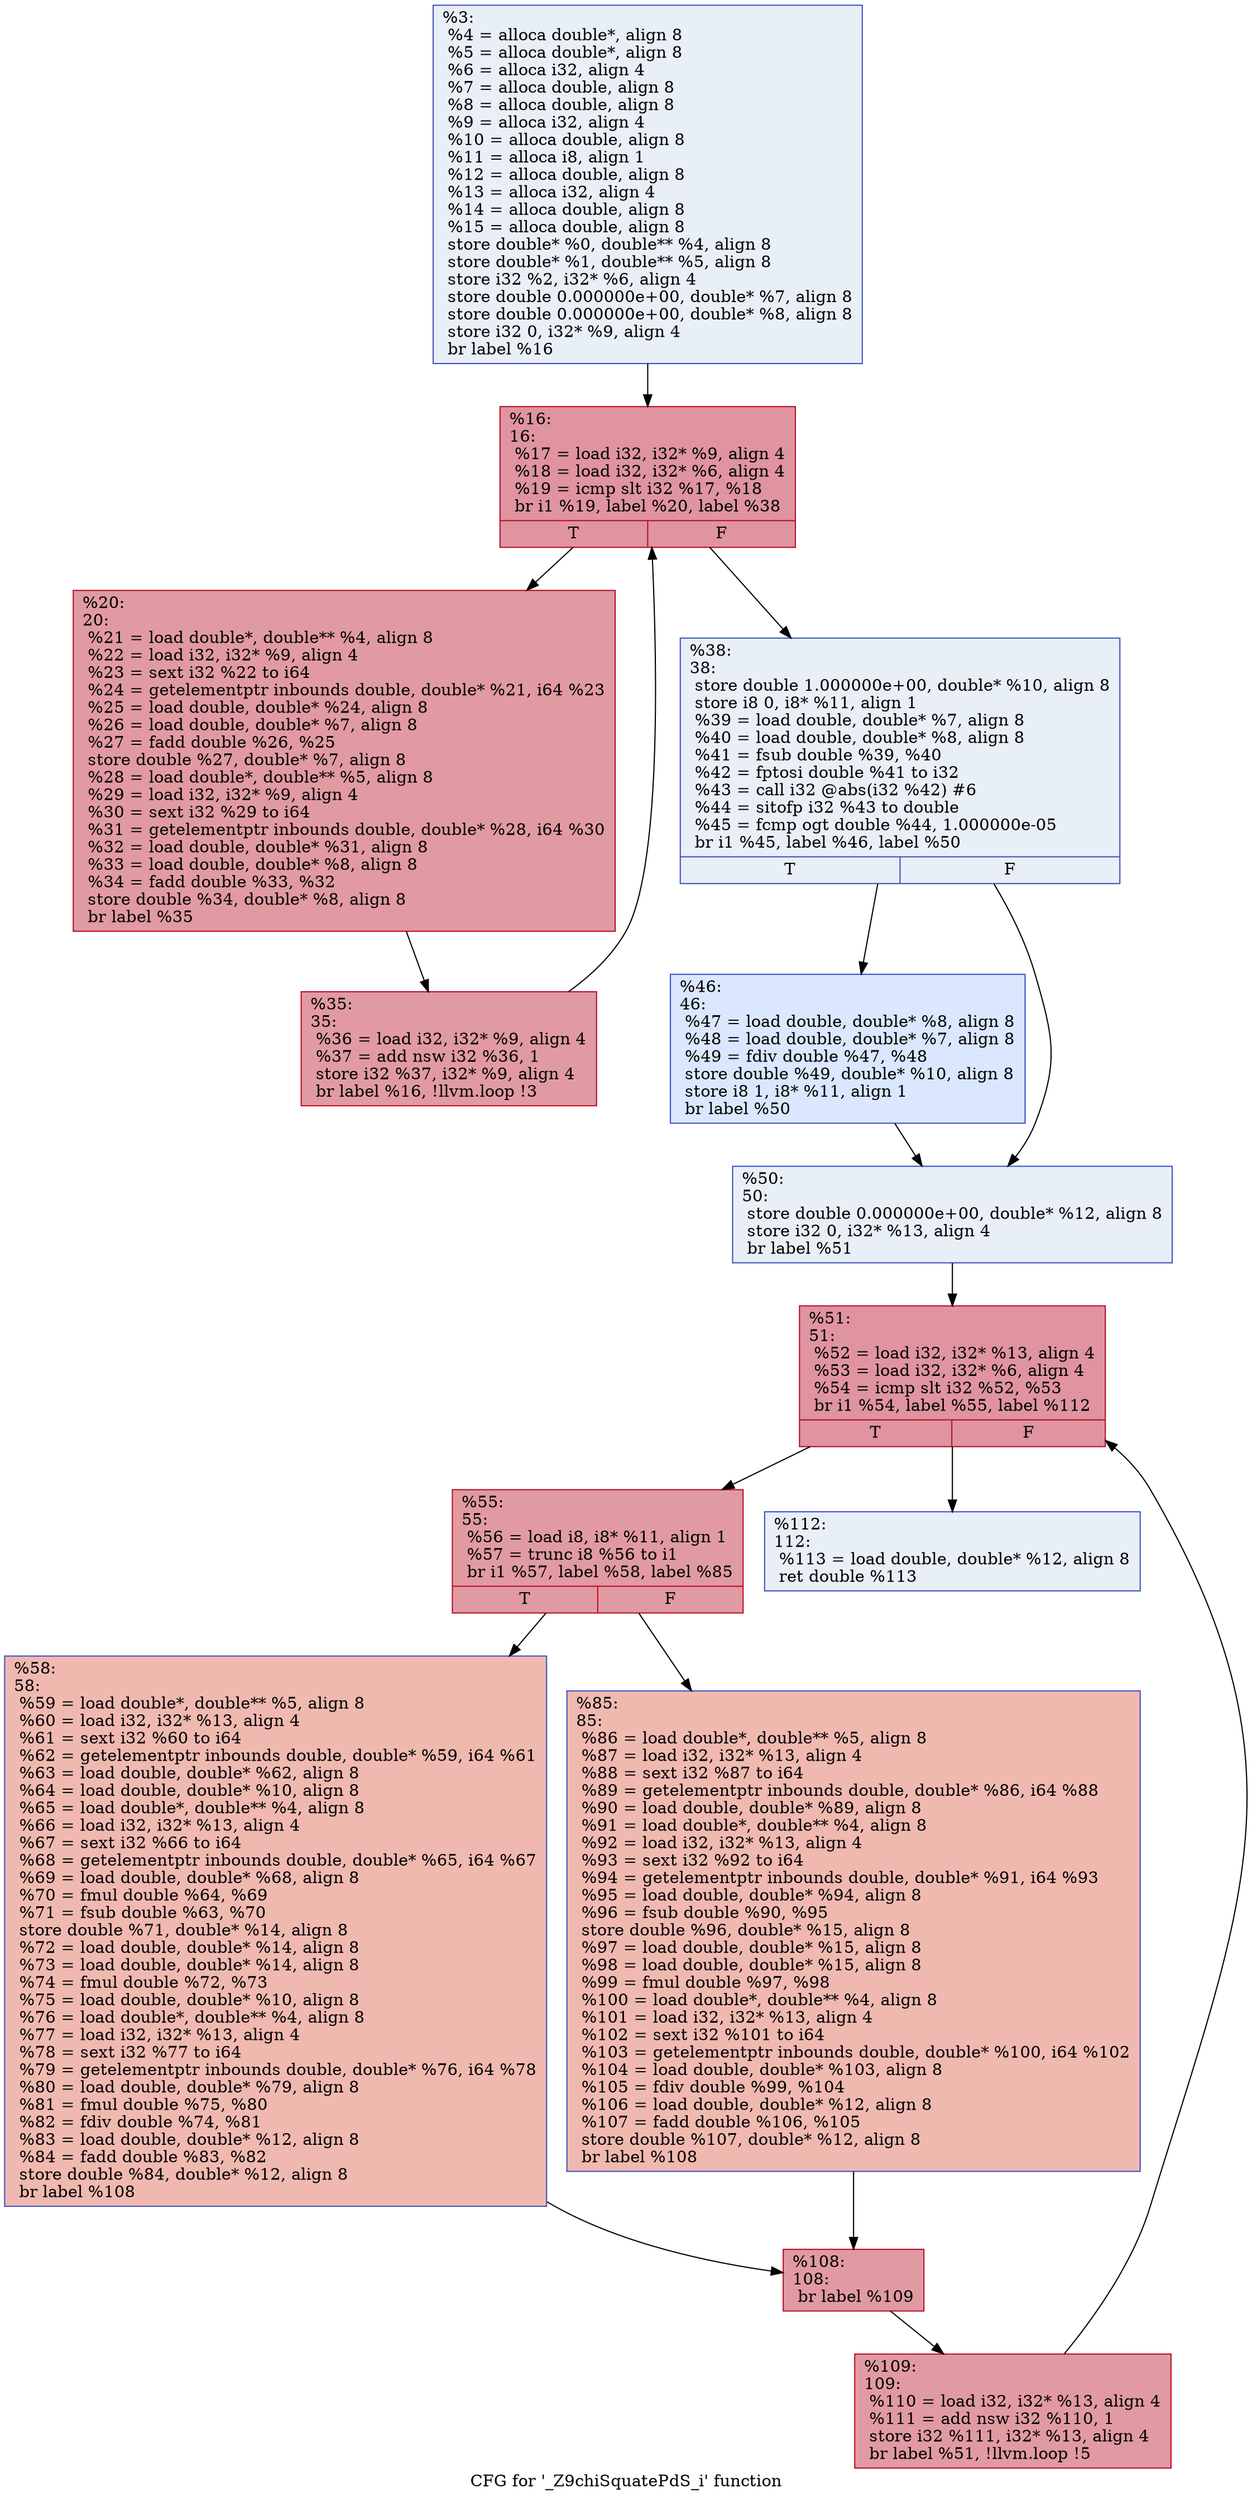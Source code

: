 digraph "CFG for '_Z9chiSquatePdS_i' function" {
	label="CFG for '_Z9chiSquatePdS_i' function";

	1 [shape=record,color="#3d50c3ff", style=filled, fillcolor="#cedaeb70",label="{%3:\l  %4 = alloca double*, align 8\l  %5 = alloca double*, align 8\l  %6 = alloca i32, align 4\l  %7 = alloca double, align 8\l  %8 = alloca double, align 8\l  %9 = alloca i32, align 4\l  %10 = alloca double, align 8\l  %11 = alloca i8, align 1\l  %12 = alloca double, align 8\l  %13 = alloca i32, align 4\l  %14 = alloca double, align 8\l  %15 = alloca double, align 8\l  store double* %0, double** %4, align 8\l  store double* %1, double** %5, align 8\l  store i32 %2, i32* %6, align 4\l  store double 0.000000e+00, double* %7, align 8\l  store double 0.000000e+00, double* %8, align 8\l  store i32 0, i32* %9, align 4\l  br label %16\l}"];
	1 -> 2;
	2 [shape=record,color="#b70d28ff", style=filled, fillcolor="#b70d2870",label="{%16:\l16:                                               \l  %17 = load i32, i32* %9, align 4\l  %18 = load i32, i32* %6, align 4\l  %19 = icmp slt i32 %17, %18\l  br i1 %19, label %20, label %38\l|{<s0>T|<s1>F}}"];
	2 -> 3;
	2 -> 4;
	3 [shape=record,color="#b70d28ff", style=filled, fillcolor="#bb1b2c70",label="{%20:\l20:                                               \l  %21 = load double*, double** %4, align 8\l  %22 = load i32, i32* %9, align 4\l  %23 = sext i32 %22 to i64\l  %24 = getelementptr inbounds double, double* %21, i64 %23\l  %25 = load double, double* %24, align 8\l  %26 = load double, double* %7, align 8\l  %27 = fadd double %26, %25\l  store double %27, double* %7, align 8\l  %28 = load double*, double** %5, align 8\l  %29 = load i32, i32* %9, align 4\l  %30 = sext i32 %29 to i64\l  %31 = getelementptr inbounds double, double* %28, i64 %30\l  %32 = load double, double* %31, align 8\l  %33 = load double, double* %8, align 8\l  %34 = fadd double %33, %32\l  store double %34, double* %8, align 8\l  br label %35\l}"];
	3 -> 5;
	5 [shape=record,color="#b70d28ff", style=filled, fillcolor="#bb1b2c70",label="{%35:\l35:                                               \l  %36 = load i32, i32* %9, align 4\l  %37 = add nsw i32 %36, 1\l  store i32 %37, i32* %9, align 4\l  br label %16, !llvm.loop !3\l}"];
	5 -> 2;
	4 [shape=record,color="#3d50c3ff", style=filled, fillcolor="#cedaeb70",label="{%38:\l38:                                               \l  store double 1.000000e+00, double* %10, align 8\l  store i8 0, i8* %11, align 1\l  %39 = load double, double* %7, align 8\l  %40 = load double, double* %8, align 8\l  %41 = fsub double %39, %40\l  %42 = fptosi double %41 to i32\l  %43 = call i32 @abs(i32 %42) #6\l  %44 = sitofp i32 %43 to double\l  %45 = fcmp ogt double %44, 1.000000e-05\l  br i1 %45, label %46, label %50\l|{<s0>T|<s1>F}}"];
	4 -> 6;
	4 -> 7;
	6 [shape=record,color="#3d50c3ff", style=filled, fillcolor="#abc8fd70",label="{%46:\l46:                                               \l  %47 = load double, double* %8, align 8\l  %48 = load double, double* %7, align 8\l  %49 = fdiv double %47, %48\l  store double %49, double* %10, align 8\l  store i8 1, i8* %11, align 1\l  br label %50\l}"];
	6 -> 7;
	7 [shape=record,color="#3d50c3ff", style=filled, fillcolor="#cedaeb70",label="{%50:\l50:                                               \l  store double 0.000000e+00, double* %12, align 8\l  store i32 0, i32* %13, align 4\l  br label %51\l}"];
	7 -> 8;
	8 [shape=record,color="#b70d28ff", style=filled, fillcolor="#b70d2870",label="{%51:\l51:                                               \l  %52 = load i32, i32* %13, align 4\l  %53 = load i32, i32* %6, align 4\l  %54 = icmp slt i32 %52, %53\l  br i1 %54, label %55, label %112\l|{<s0>T|<s1>F}}"];
	8 -> 9;
	8 -> 10;
	9 [shape=record,color="#b70d28ff", style=filled, fillcolor="#bb1b2c70",label="{%55:\l55:                                               \l  %56 = load i8, i8* %11, align 1\l  %57 = trunc i8 %56 to i1\l  br i1 %57, label %58, label %85\l|{<s0>T|<s1>F}}"];
	9 -> 11;
	9 -> 12;
	11 [shape=record,color="#3d50c3ff", style=filled, fillcolor="#de614d70",label="{%58:\l58:                                               \l  %59 = load double*, double** %5, align 8\l  %60 = load i32, i32* %13, align 4\l  %61 = sext i32 %60 to i64\l  %62 = getelementptr inbounds double, double* %59, i64 %61\l  %63 = load double, double* %62, align 8\l  %64 = load double, double* %10, align 8\l  %65 = load double*, double** %4, align 8\l  %66 = load i32, i32* %13, align 4\l  %67 = sext i32 %66 to i64\l  %68 = getelementptr inbounds double, double* %65, i64 %67\l  %69 = load double, double* %68, align 8\l  %70 = fmul double %64, %69\l  %71 = fsub double %63, %70\l  store double %71, double* %14, align 8\l  %72 = load double, double* %14, align 8\l  %73 = load double, double* %14, align 8\l  %74 = fmul double %72, %73\l  %75 = load double, double* %10, align 8\l  %76 = load double*, double** %4, align 8\l  %77 = load i32, i32* %13, align 4\l  %78 = sext i32 %77 to i64\l  %79 = getelementptr inbounds double, double* %76, i64 %78\l  %80 = load double, double* %79, align 8\l  %81 = fmul double %75, %80\l  %82 = fdiv double %74, %81\l  %83 = load double, double* %12, align 8\l  %84 = fadd double %83, %82\l  store double %84, double* %12, align 8\l  br label %108\l}"];
	11 -> 13;
	12 [shape=record,color="#3d50c3ff", style=filled, fillcolor="#de614d70",label="{%85:\l85:                                               \l  %86 = load double*, double** %5, align 8\l  %87 = load i32, i32* %13, align 4\l  %88 = sext i32 %87 to i64\l  %89 = getelementptr inbounds double, double* %86, i64 %88\l  %90 = load double, double* %89, align 8\l  %91 = load double*, double** %4, align 8\l  %92 = load i32, i32* %13, align 4\l  %93 = sext i32 %92 to i64\l  %94 = getelementptr inbounds double, double* %91, i64 %93\l  %95 = load double, double* %94, align 8\l  %96 = fsub double %90, %95\l  store double %96, double* %15, align 8\l  %97 = load double, double* %15, align 8\l  %98 = load double, double* %15, align 8\l  %99 = fmul double %97, %98\l  %100 = load double*, double** %4, align 8\l  %101 = load i32, i32* %13, align 4\l  %102 = sext i32 %101 to i64\l  %103 = getelementptr inbounds double, double* %100, i64 %102\l  %104 = load double, double* %103, align 8\l  %105 = fdiv double %99, %104\l  %106 = load double, double* %12, align 8\l  %107 = fadd double %106, %105\l  store double %107, double* %12, align 8\l  br label %108\l}"];
	12 -> 13;
	13 [shape=record,color="#b70d28ff", style=filled, fillcolor="#bb1b2c70",label="{%108:\l108:                                              \l  br label %109\l}"];
	13 -> 14;
	14 [shape=record,color="#b70d28ff", style=filled, fillcolor="#bb1b2c70",label="{%109:\l109:                                              \l  %110 = load i32, i32* %13, align 4\l  %111 = add nsw i32 %110, 1\l  store i32 %111, i32* %13, align 4\l  br label %51, !llvm.loop !5\l}"];
	14 -> 8;
	10 [shape=record,color="#3d50c3ff", style=filled, fillcolor="#cedaeb70",label="{%112:\l112:                                              \l  %113 = load double, double* %12, align 8\l  ret double %113\l}"];
}
